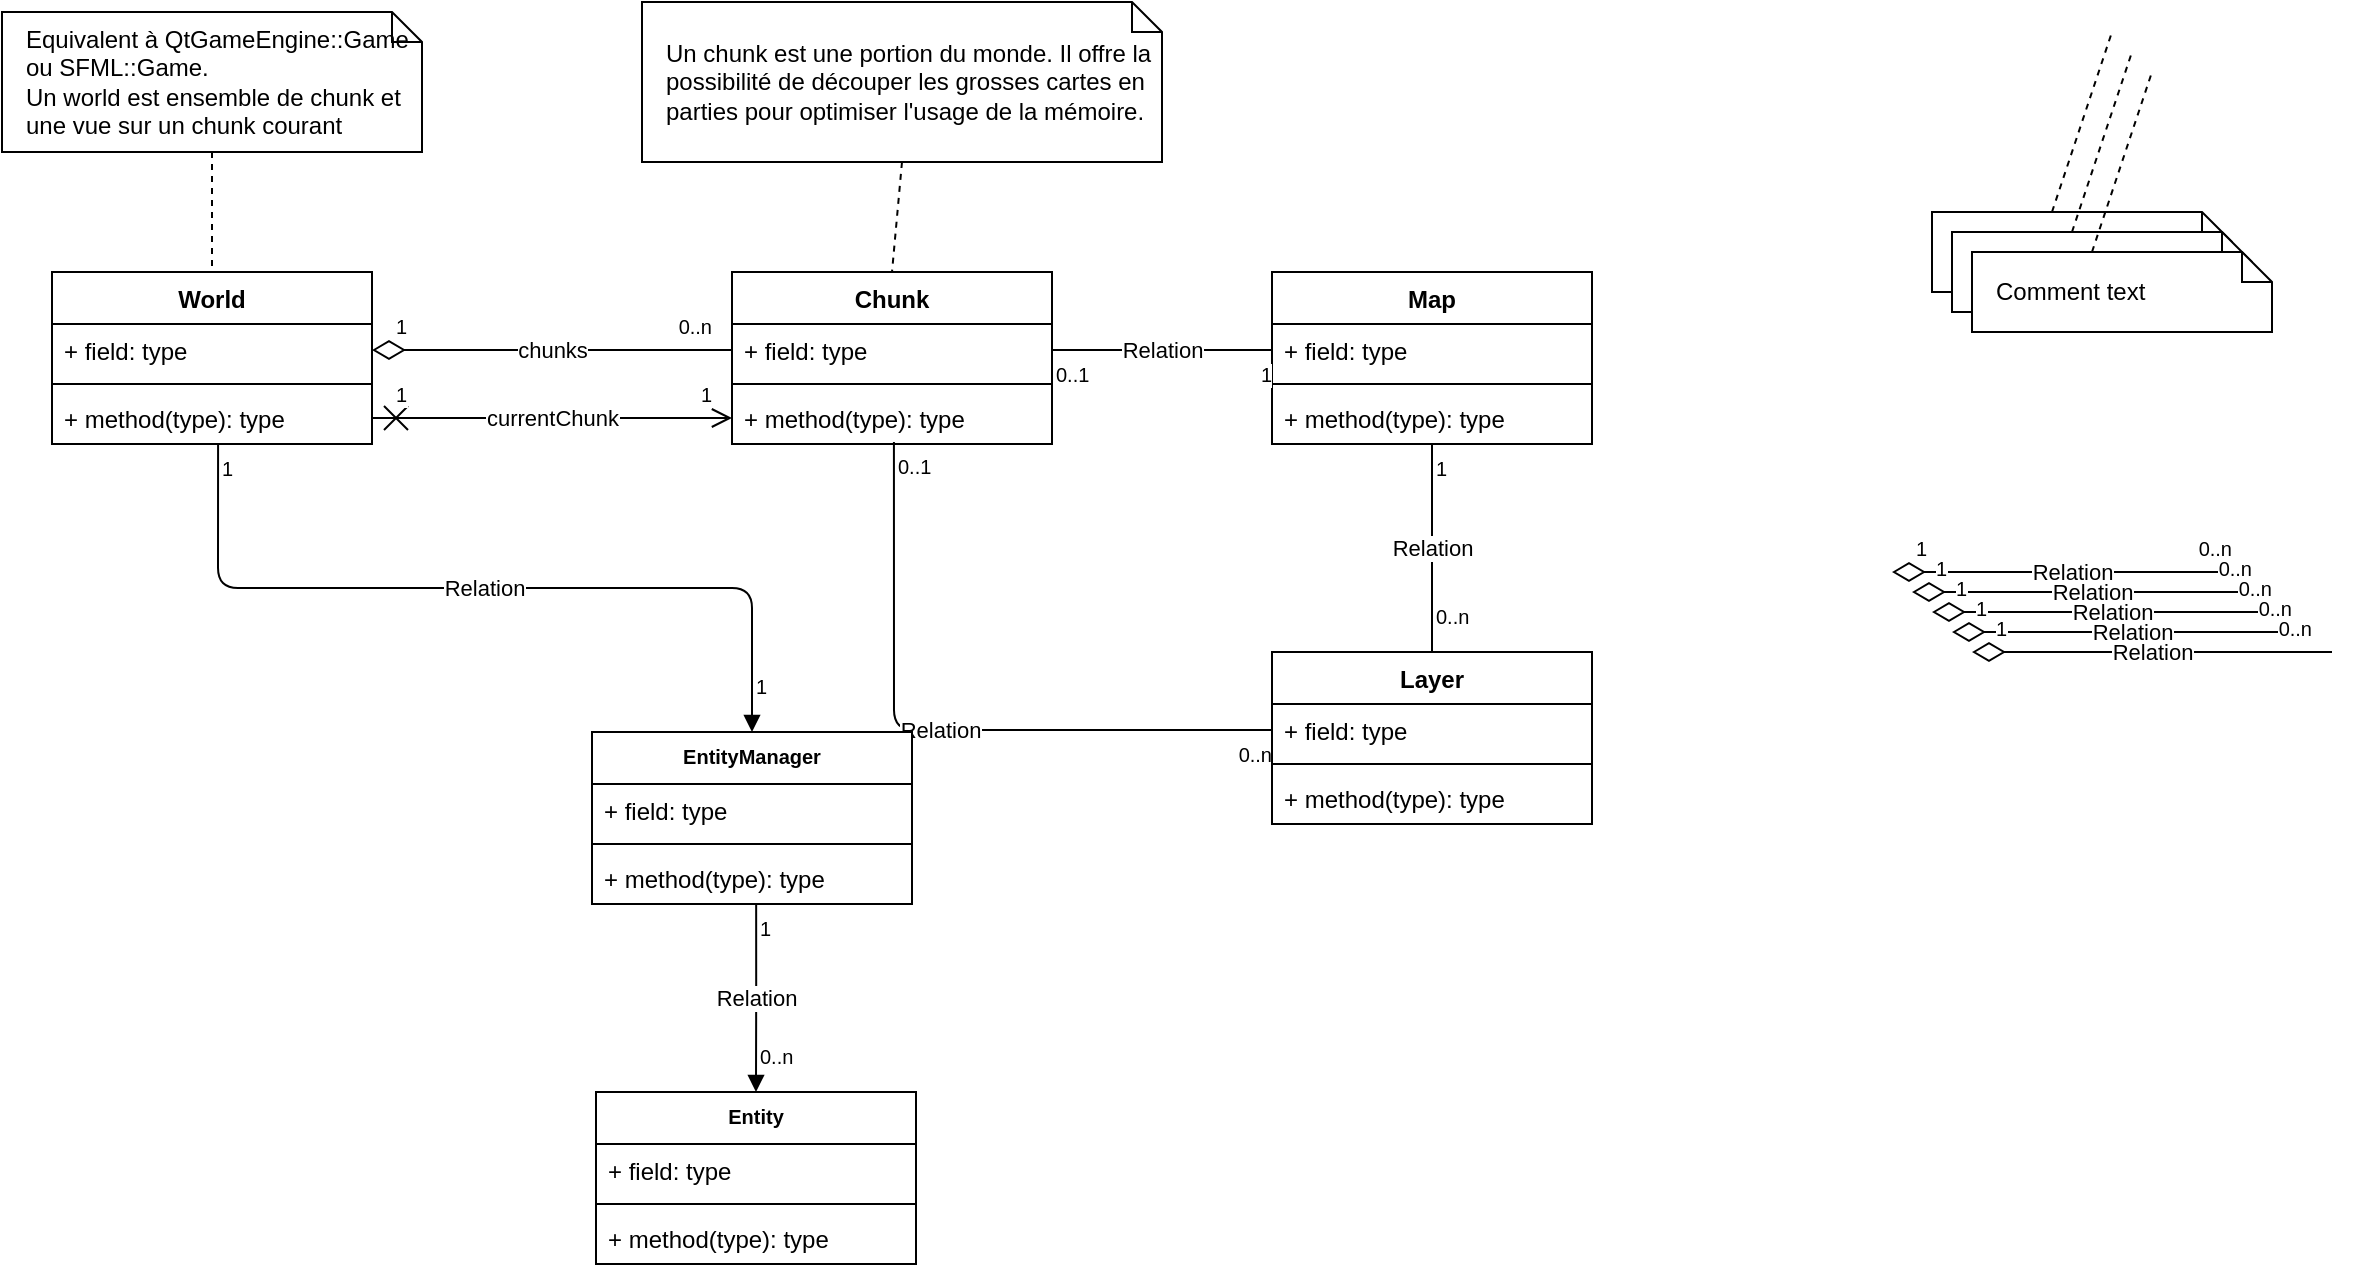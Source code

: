 <mxfile version="13.1.14" type="github">
  <diagram id="xiOiq24JkSzProiSVCCY" name="Page-1">
    <mxGraphModel dx="1185" dy="634" grid="1" gridSize="10" guides="1" tooltips="1" connect="1" arrows="1" fold="1" page="1" pageScale="1" pageWidth="1169" pageHeight="1654" math="0" shadow="0">
      <root>
        <mxCell id="0" />
        <mxCell id="1" parent="0" />
        <mxCell id="bohhxA9WNWS1U3EAJLv6-5" value="Map" style="swimlane;fontStyle=1;align=center;verticalAlign=top;childLayout=stackLayout;horizontal=1;startSize=26;horizontalStack=0;resizeParent=1;resizeParentMax=0;resizeLast=0;collapsible=1;marginBottom=0;" parent="1" vertex="1">
          <mxGeometry x="640" y="140" width="160" height="86" as="geometry" />
        </mxCell>
        <mxCell id="bohhxA9WNWS1U3EAJLv6-6" value="+ field: type" style="text;strokeColor=none;fillColor=none;align=left;verticalAlign=top;spacingLeft=4;spacingRight=4;overflow=hidden;rotatable=0;points=[[0,0.5],[1,0.5]];portConstraint=eastwest;" parent="bohhxA9WNWS1U3EAJLv6-5" vertex="1">
          <mxGeometry y="26" width="160" height="26" as="geometry" />
        </mxCell>
        <mxCell id="bohhxA9WNWS1U3EAJLv6-7" value="" style="line;strokeWidth=1;fillColor=none;align=left;verticalAlign=middle;spacingTop=-1;spacingLeft=3;spacingRight=3;rotatable=0;labelPosition=right;points=[];portConstraint=eastwest;" parent="bohhxA9WNWS1U3EAJLv6-5" vertex="1">
          <mxGeometry y="52" width="160" height="8" as="geometry" />
        </mxCell>
        <mxCell id="bohhxA9WNWS1U3EAJLv6-8" value="+ method(type): type" style="text;strokeColor=none;fillColor=none;align=left;verticalAlign=top;spacingLeft=4;spacingRight=4;overflow=hidden;rotatable=0;points=[[0,0.5],[1,0.5]];portConstraint=eastwest;" parent="bohhxA9WNWS1U3EAJLv6-5" vertex="1">
          <mxGeometry y="60" width="160" height="26" as="geometry" />
        </mxCell>
        <mxCell id="bohhxA9WNWS1U3EAJLv6-22" value="Relation" style="endArrow=none;html=1;endSize=6;startArrow=none;startSize=6;startFill=0;edgeStyle=orthogonalEdgeStyle;endFill=0;exitX=1;exitY=0.5;exitDx=0;exitDy=0;entryX=0;entryY=0.5;entryDx=0;entryDy=0;" parent="1" source="bxOdq--mQ42lOuyjaQym-25" target="bohhxA9WNWS1U3EAJLv6-6" edge="1">
          <mxGeometry relative="1" as="geometry">
            <mxPoint x="400" y="300" as="sourcePoint" />
            <mxPoint x="520" y="300" as="targetPoint" />
          </mxGeometry>
        </mxCell>
        <mxCell id="bohhxA9WNWS1U3EAJLv6-23" value="0..1" style="resizable=0;html=1;align=left;verticalAlign=top;labelBackgroundColor=#ffffff;fontSize=10;" parent="bohhxA9WNWS1U3EAJLv6-22" connectable="0" vertex="1">
          <mxGeometry x="-1" relative="1" as="geometry" />
        </mxCell>
        <mxCell id="bohhxA9WNWS1U3EAJLv6-24" value="1" style="resizable=0;html=1;align=right;verticalAlign=top;labelBackgroundColor=#ffffff;fontSize=10;" parent="bohhxA9WNWS1U3EAJLv6-22" connectable="0" vertex="1">
          <mxGeometry x="1" relative="1" as="geometry" />
        </mxCell>
        <mxCell id="bohhxA9WNWS1U3EAJLv6-25" value="Relation" style="endArrow=block;html=1;endSize=6;startArrow=none;startSize=6;startFill=0;edgeStyle=orthogonalEdgeStyle;endFill=1;entryX=0.5;entryY=0;entryDx=0;entryDy=0;exitX=0.519;exitY=1;exitDx=0;exitDy=0;exitPerimeter=0;" parent="1" edge="1" target="bohhxA9WNWS1U3EAJLv6-45" source="bohhxA9WNWS1U3EAJLv6-4">
          <mxGeometry relative="1" as="geometry">
            <mxPoint x="270" y="250" as="sourcePoint" />
            <mxPoint x="240" y="314.99" as="targetPoint" />
          </mxGeometry>
        </mxCell>
        <mxCell id="bohhxA9WNWS1U3EAJLv6-26" value="1" style="resizable=0;html=1;align=left;verticalAlign=top;labelBackgroundColor=#ffffff;fontSize=10;" parent="bohhxA9WNWS1U3EAJLv6-25" connectable="0" vertex="1">
          <mxGeometry x="-1" relative="1" as="geometry" />
        </mxCell>
        <mxCell id="bohhxA9WNWS1U3EAJLv6-27" value="1" style="resizable=0;html=1;align=left;verticalAlign=top;labelBackgroundColor=#ffffff;fontSize=10;" parent="bohhxA9WNWS1U3EAJLv6-25" connectable="0" vertex="1">
          <mxGeometry x="1" relative="1" as="geometry">
            <mxPoint y="-35" as="offset" />
          </mxGeometry>
        </mxCell>
        <mxCell id="bohhxA9WNWS1U3EAJLv6-31" value="Relation" style="endArrow=block;html=1;endSize=6;startArrow=none;startSize=6;startFill=0;edgeStyle=orthogonalEdgeStyle;endFill=1;exitX=0.513;exitY=1;exitDx=0;exitDy=0;exitPerimeter=0;entryX=0.5;entryY=0;entryDx=0;entryDy=0;" parent="1" source="bohhxA9WNWS1U3EAJLv6-48" target="bohhxA9WNWS1U3EAJLv6-41" edge="1">
          <mxGeometry relative="1" as="geometry">
            <mxPoint x="160" y="450" as="sourcePoint" />
            <mxPoint x="460" y="520" as="targetPoint" />
          </mxGeometry>
        </mxCell>
        <mxCell id="bohhxA9WNWS1U3EAJLv6-32" value="1" style="resizable=0;html=1;align=left;verticalAlign=top;labelBackgroundColor=#ffffff;fontSize=10;" parent="bohhxA9WNWS1U3EAJLv6-31" connectable="0" vertex="1">
          <mxGeometry x="-1" relative="1" as="geometry" />
        </mxCell>
        <mxCell id="bohhxA9WNWS1U3EAJLv6-33" value="0..n" style="resizable=0;html=1;align=left;verticalAlign=top;labelBackgroundColor=#ffffff;fontSize=10;" parent="bohhxA9WNWS1U3EAJLv6-31" connectable="0" vertex="1">
          <mxGeometry x="1" relative="1" as="geometry">
            <mxPoint y="-30.1" as="offset" />
          </mxGeometry>
        </mxCell>
        <mxCell id="bohhxA9WNWS1U3EAJLv6-34" value="Relation" style="endArrow=none;html=1;endSize=6;startArrow=none;startSize=6;startFill=0;edgeStyle=orthogonalEdgeStyle;endFill=0;exitX=0.5;exitY=1;exitDx=0;exitDy=0;exitPerimeter=0;entryX=0.5;entryY=0;entryDx=0;entryDy=0;" parent="1" source="bohhxA9WNWS1U3EAJLv6-8" target="bohhxA9WNWS1U3EAJLv6-9" edge="1">
          <mxGeometry relative="1" as="geometry">
            <mxPoint x="490" y="500" as="sourcePoint" />
            <mxPoint x="880" y="280" as="targetPoint" />
          </mxGeometry>
        </mxCell>
        <mxCell id="bohhxA9WNWS1U3EAJLv6-35" value="1" style="resizable=0;html=1;align=left;verticalAlign=top;labelBackgroundColor=#ffffff;fontSize=10;" parent="bohhxA9WNWS1U3EAJLv6-34" connectable="0" vertex="1">
          <mxGeometry x="-1" relative="1" as="geometry" />
        </mxCell>
        <mxCell id="bohhxA9WNWS1U3EAJLv6-36" value="0..n" style="resizable=0;html=1;align=left;verticalAlign=top;labelBackgroundColor=#ffffff;fontSize=10;" parent="bohhxA9WNWS1U3EAJLv6-34" connectable="0" vertex="1">
          <mxGeometry x="1" relative="1" as="geometry">
            <mxPoint y="-30.17" as="offset" />
          </mxGeometry>
        </mxCell>
        <mxCell id="bohhxA9WNWS1U3EAJLv6-37" value="Relation" style="endArrow=none;html=1;endSize=6;startArrow=none;startSize=6;startFill=0;edgeStyle=orthogonalEdgeStyle;endFill=0;exitX=0.506;exitY=0.962;exitDx=0;exitDy=0;entryX=0;entryY=0.5;entryDx=0;entryDy=0;exitPerimeter=0;" parent="1" source="bxOdq--mQ42lOuyjaQym-27" target="bohhxA9WNWS1U3EAJLv6-10" edge="1">
          <mxGeometry relative="1" as="geometry">
            <mxPoint x="380" y="340" as="sourcePoint" />
            <mxPoint x="500" y="340" as="targetPoint" />
          </mxGeometry>
        </mxCell>
        <mxCell id="bohhxA9WNWS1U3EAJLv6-38" value="0..1" style="resizable=0;html=1;align=left;verticalAlign=top;labelBackgroundColor=#ffffff;fontSize=10;" parent="bohhxA9WNWS1U3EAJLv6-37" connectable="0" vertex="1">
          <mxGeometry x="-1" relative="1" as="geometry" />
        </mxCell>
        <mxCell id="bohhxA9WNWS1U3EAJLv6-39" value="0..n" style="resizable=0;html=1;align=right;verticalAlign=top;labelBackgroundColor=#ffffff;fontSize=10;" parent="bohhxA9WNWS1U3EAJLv6-37" connectable="0" vertex="1">
          <mxGeometry x="1" relative="1" as="geometry" />
        </mxCell>
        <mxCell id="bohhxA9WNWS1U3EAJLv6-9" value="Layer" style="swimlane;fontStyle=1;align=center;verticalAlign=top;childLayout=stackLayout;horizontal=1;startSize=26;horizontalStack=0;resizeParent=1;resizeParentMax=0;resizeLast=0;collapsible=1;marginBottom=0;" parent="1" vertex="1">
          <mxGeometry x="640" y="330" width="160" height="86" as="geometry" />
        </mxCell>
        <mxCell id="bohhxA9WNWS1U3EAJLv6-10" value="+ field: type" style="text;strokeColor=none;fillColor=none;align=left;verticalAlign=top;spacingLeft=4;spacingRight=4;overflow=hidden;rotatable=0;points=[[0,0.5],[1,0.5]];portConstraint=eastwest;" parent="bohhxA9WNWS1U3EAJLv6-9" vertex="1">
          <mxGeometry y="26" width="160" height="26" as="geometry" />
        </mxCell>
        <mxCell id="bohhxA9WNWS1U3EAJLv6-11" value="" style="line;strokeWidth=1;fillColor=none;align=left;verticalAlign=middle;spacingTop=-1;spacingLeft=3;spacingRight=3;rotatable=0;labelPosition=right;points=[];portConstraint=eastwest;" parent="bohhxA9WNWS1U3EAJLv6-9" vertex="1">
          <mxGeometry y="52" width="160" height="8" as="geometry" />
        </mxCell>
        <mxCell id="bohhxA9WNWS1U3EAJLv6-12" value="+ method(type): type" style="text;strokeColor=none;fillColor=none;align=left;verticalAlign=top;spacingLeft=4;spacingRight=4;overflow=hidden;rotatable=0;points=[[0,0.5],[1,0.5]];portConstraint=eastwest;" parent="bohhxA9WNWS1U3EAJLv6-9" vertex="1">
          <mxGeometry y="60" width="160" height="26" as="geometry" />
        </mxCell>
        <mxCell id="bohhxA9WNWS1U3EAJLv6-45" value="EntityManager" style="swimlane;fontStyle=1;align=center;verticalAlign=top;childLayout=stackLayout;horizontal=1;startSize=26;horizontalStack=0;resizeParent=1;resizeParentMax=0;resizeLast=0;collapsible=1;marginBottom=0;fontSize=10;" parent="1" vertex="1">
          <mxGeometry x="300" y="370" width="160" height="86" as="geometry" />
        </mxCell>
        <mxCell id="bohhxA9WNWS1U3EAJLv6-46" value="+ field: type" style="text;strokeColor=none;fillColor=none;align=left;verticalAlign=top;spacingLeft=4;spacingRight=4;overflow=hidden;rotatable=0;points=[[0,0.5],[1,0.5]];portConstraint=eastwest;" parent="bohhxA9WNWS1U3EAJLv6-45" vertex="1">
          <mxGeometry y="26" width="160" height="26" as="geometry" />
        </mxCell>
        <mxCell id="bohhxA9WNWS1U3EAJLv6-47" value="" style="line;strokeWidth=1;fillColor=none;align=left;verticalAlign=middle;spacingTop=-1;spacingLeft=3;spacingRight=3;rotatable=0;labelPosition=right;points=[];portConstraint=eastwest;" parent="bohhxA9WNWS1U3EAJLv6-45" vertex="1">
          <mxGeometry y="52" width="160" height="8" as="geometry" />
        </mxCell>
        <mxCell id="bohhxA9WNWS1U3EAJLv6-48" value="+ method(type): type" style="text;strokeColor=none;fillColor=none;align=left;verticalAlign=top;spacingLeft=4;spacingRight=4;overflow=hidden;rotatable=0;points=[[0,0.5],[1,0.5]];portConstraint=eastwest;" parent="bohhxA9WNWS1U3EAJLv6-45" vertex="1">
          <mxGeometry y="60" width="160" height="26" as="geometry" />
        </mxCell>
        <mxCell id="bohhxA9WNWS1U3EAJLv6-41" value="Entity" style="swimlane;fontStyle=1;align=center;verticalAlign=top;childLayout=stackLayout;horizontal=1;startSize=26;horizontalStack=0;resizeParent=1;resizeParentMax=0;resizeLast=0;collapsible=1;marginBottom=0;fontSize=10;" parent="1" vertex="1">
          <mxGeometry x="302" y="550" width="160" height="86" as="geometry" />
        </mxCell>
        <mxCell id="bohhxA9WNWS1U3EAJLv6-42" value="+ field: type" style="text;strokeColor=none;fillColor=none;align=left;verticalAlign=top;spacingLeft=4;spacingRight=4;overflow=hidden;rotatable=0;points=[[0,0.5],[1,0.5]];portConstraint=eastwest;" parent="bohhxA9WNWS1U3EAJLv6-41" vertex="1">
          <mxGeometry y="26" width="160" height="26" as="geometry" />
        </mxCell>
        <mxCell id="bohhxA9WNWS1U3EAJLv6-43" value="" style="line;strokeWidth=1;fillColor=none;align=left;verticalAlign=middle;spacingTop=-1;spacingLeft=3;spacingRight=3;rotatable=0;labelPosition=right;points=[];portConstraint=eastwest;" parent="bohhxA9WNWS1U3EAJLv6-41" vertex="1">
          <mxGeometry y="52" width="160" height="8" as="geometry" />
        </mxCell>
        <mxCell id="bohhxA9WNWS1U3EAJLv6-44" value="+ method(type): type" style="text;strokeColor=none;fillColor=none;align=left;verticalAlign=top;spacingLeft=4;spacingRight=4;overflow=hidden;rotatable=0;points=[[0,0.5],[1,0.5]];portConstraint=eastwest;" parent="bohhxA9WNWS1U3EAJLv6-41" vertex="1">
          <mxGeometry y="60" width="160" height="26" as="geometry" />
        </mxCell>
        <mxCell id="bxOdq--mQ42lOuyjaQym-1" value="Equivalent à QtGameEngine::Game ou SFML::Game.&lt;br&gt;Un world est ensemble de chunk et une vue sur un chunk courant" style="shape=note;size=15;align=left;spacingLeft=10;html=1;whiteSpace=wrap;" vertex="1" parent="1">
          <mxGeometry x="5" y="10" width="210" height="70" as="geometry" />
        </mxCell>
        <mxCell id="bxOdq--mQ42lOuyjaQym-2" value="" style="edgeStyle=none;endArrow=none;exitX=0.5;exitY=1;dashed=1;html=1;exitDx=0;exitDy=0;exitPerimeter=0;entryX=0.5;entryY=0;entryDx=0;entryDy=0;" edge="1" source="bxOdq--mQ42lOuyjaQym-1" parent="1" target="bohhxA9WNWS1U3EAJLv6-1">
          <mxGeometry x="1" relative="1" as="geometry">
            <mxPoint x="700" y="520" as="targetPoint" />
          </mxGeometry>
        </mxCell>
        <mxCell id="bxOdq--mQ42lOuyjaQym-4" value="Comment text" style="shape=note;size=15;align=left;spacingLeft=10;html=1;whiteSpace=wrap;" vertex="1" parent="1">
          <mxGeometry x="970" y="110" width="150" height="40" as="geometry" />
        </mxCell>
        <mxCell id="bxOdq--mQ42lOuyjaQym-5" value="" style="edgeStyle=none;endArrow=none;exitX=0.4;exitY=0;dashed=1;html=1;" edge="1" parent="1" source="bxOdq--mQ42lOuyjaQym-4">
          <mxGeometry x="1" relative="1" as="geometry">
            <mxPoint x="1060" y="20" as="targetPoint" />
          </mxGeometry>
        </mxCell>
        <mxCell id="bxOdq--mQ42lOuyjaQym-6" value="Comment text" style="shape=note;size=15;align=left;spacingLeft=10;html=1;whiteSpace=wrap;" vertex="1" parent="1">
          <mxGeometry x="980" y="120" width="150" height="40" as="geometry" />
        </mxCell>
        <mxCell id="bxOdq--mQ42lOuyjaQym-7" value="" style="edgeStyle=none;endArrow=none;exitX=0.4;exitY=0;dashed=1;html=1;" edge="1" parent="1" source="bxOdq--mQ42lOuyjaQym-6">
          <mxGeometry x="1" relative="1" as="geometry">
            <mxPoint x="1070" y="30" as="targetPoint" />
          </mxGeometry>
        </mxCell>
        <mxCell id="bxOdq--mQ42lOuyjaQym-8" value="Comment text" style="shape=note;size=15;align=left;spacingLeft=10;html=1;whiteSpace=wrap;" vertex="1" parent="1">
          <mxGeometry x="990" y="130" width="150" height="40" as="geometry" />
        </mxCell>
        <mxCell id="bxOdq--mQ42lOuyjaQym-9" value="" style="edgeStyle=none;endArrow=none;exitX=0.4;exitY=0;dashed=1;html=1;" edge="1" parent="1" source="bxOdq--mQ42lOuyjaQym-8">
          <mxGeometry x="1" relative="1" as="geometry">
            <mxPoint x="1080" y="40" as="targetPoint" />
          </mxGeometry>
        </mxCell>
        <mxCell id="bxOdq--mQ42lOuyjaQym-10" value="Un chunk est une portion du monde. Il offre la possibilité de découper les grosses cartes en parties pour optimiser l&#39;usage de la mémoire." style="shape=note;size=15;align=left;spacingLeft=10;html=1;whiteSpace=wrap;" vertex="1" parent="1">
          <mxGeometry x="325" y="5" width="260" height="80" as="geometry" />
        </mxCell>
        <mxCell id="bxOdq--mQ42lOuyjaQym-11" value="" style="edgeStyle=none;endArrow=none;exitX=0.5;exitY=1;dashed=1;html=1;exitDx=0;exitDy=0;exitPerimeter=0;entryX=0.5;entryY=0;entryDx=0;entryDy=0;" edge="1" parent="1" source="bxOdq--mQ42lOuyjaQym-10" target="bxOdq--mQ42lOuyjaQym-24">
          <mxGeometry x="1" relative="1" as="geometry">
            <mxPoint x="560" y="-40" as="targetPoint" />
          </mxGeometry>
        </mxCell>
        <mxCell id="bxOdq--mQ42lOuyjaQym-21" value="chunks" style="endArrow=none;html=1;endSize=0;startArrow=diamondThin;startSize=14;startFill=0;edgeStyle=orthogonalEdgeStyle;endFill=0;exitX=1;exitY=0.5;exitDx=0;exitDy=0;align=center;targetPerimeterSpacing=0;entryX=0;entryY=0.5;entryDx=0;entryDy=0;sourcePerimeterSpacing=0;" edge="1" parent="1" source="bohhxA9WNWS1U3EAJLv6-2" target="bxOdq--mQ42lOuyjaQym-25">
          <mxGeometry relative="1" as="geometry">
            <mxPoint x="1010" y="306" as="sourcePoint" />
            <mxPoint x="300" y="60" as="targetPoint" />
          </mxGeometry>
        </mxCell>
        <mxCell id="bxOdq--mQ42lOuyjaQym-22" value="1" style="resizable=0;align=left;verticalAlign=bottom;labelBackgroundColor=#ffffff;fontSize=10;spacing=0;spacingLeft=12;spacingBottom=6;spacingRight=12;html=1;" connectable="0" vertex="1" parent="bxOdq--mQ42lOuyjaQym-21">
          <mxGeometry x="-1" relative="1" as="geometry" />
        </mxCell>
        <mxCell id="bxOdq--mQ42lOuyjaQym-23" value="0..n" style="resizable=0;html=1;align=right;verticalAlign=bottom;labelBackgroundColor=#ffffff;fontSize=10;spacing=0;spacingLeft=12;spacingRight=12;spacingTop=0;spacingBottom=6;" connectable="0" vertex="1" parent="bxOdq--mQ42lOuyjaQym-21">
          <mxGeometry x="1" relative="1" as="geometry" />
        </mxCell>
        <mxCell id="bohhxA9WNWS1U3EAJLv6-1" value="World" style="swimlane;fontStyle=1;align=center;verticalAlign=top;childLayout=stackLayout;horizontal=1;startSize=26;horizontalStack=0;resizeParent=1;resizeParentMax=0;resizeLast=0;collapsible=1;marginBottom=0;" parent="1" vertex="1">
          <mxGeometry x="30" y="140" width="160" height="86" as="geometry" />
        </mxCell>
        <mxCell id="bohhxA9WNWS1U3EAJLv6-2" value="+ field: type" style="text;strokeColor=none;fillColor=none;align=left;verticalAlign=top;spacingLeft=4;spacingRight=4;overflow=hidden;rotatable=0;points=[[0,0.5],[1,0.5]];portConstraint=eastwest;" parent="bohhxA9WNWS1U3EAJLv6-1" vertex="1">
          <mxGeometry y="26" width="160" height="26" as="geometry" />
        </mxCell>
        <mxCell id="bohhxA9WNWS1U3EAJLv6-3" value="" style="line;strokeWidth=1;fillColor=none;align=left;verticalAlign=middle;spacingTop=-1;spacingLeft=3;spacingRight=3;rotatable=0;labelPosition=right;points=[];portConstraint=eastwest;" parent="bohhxA9WNWS1U3EAJLv6-1" vertex="1">
          <mxGeometry y="52" width="160" height="8" as="geometry" />
        </mxCell>
        <mxCell id="bohhxA9WNWS1U3EAJLv6-4" value="+ method(type): type" style="text;strokeColor=none;fillColor=none;align=left;verticalAlign=top;spacingLeft=4;spacingRight=4;overflow=hidden;rotatable=0;points=[[0,0.5],[1,0.5]];portConstraint=eastwest;" parent="bohhxA9WNWS1U3EAJLv6-1" vertex="1">
          <mxGeometry y="60" width="160" height="26" as="geometry" />
        </mxCell>
        <mxCell id="bxOdq--mQ42lOuyjaQym-24" value="Chunk" style="swimlane;fontStyle=1;align=center;verticalAlign=top;childLayout=stackLayout;horizontal=1;startSize=26;horizontalStack=0;resizeParent=1;resizeParentMax=0;resizeLast=0;collapsible=1;marginBottom=0;" vertex="1" parent="1">
          <mxGeometry x="370" y="140" width="160" height="86" as="geometry" />
        </mxCell>
        <mxCell id="bxOdq--mQ42lOuyjaQym-25" value="+ field: type" style="text;strokeColor=none;fillColor=none;align=left;verticalAlign=top;spacingLeft=4;spacingRight=4;overflow=hidden;rotatable=0;points=[[0,0.5],[1,0.5]];portConstraint=eastwest;" vertex="1" parent="bxOdq--mQ42lOuyjaQym-24">
          <mxGeometry y="26" width="160" height="26" as="geometry" />
        </mxCell>
        <mxCell id="bxOdq--mQ42lOuyjaQym-26" value="" style="line;strokeWidth=1;fillColor=none;align=left;verticalAlign=middle;spacingTop=-1;spacingLeft=3;spacingRight=3;rotatable=0;labelPosition=right;points=[];portConstraint=eastwest;" vertex="1" parent="bxOdq--mQ42lOuyjaQym-24">
          <mxGeometry y="52" width="160" height="8" as="geometry" />
        </mxCell>
        <mxCell id="bxOdq--mQ42lOuyjaQym-27" value="+ method(type): type" style="text;strokeColor=none;fillColor=none;align=left;verticalAlign=top;spacingLeft=4;spacingRight=4;overflow=hidden;rotatable=0;points=[[0,0.5],[1,0.5]];portConstraint=eastwest;" vertex="1" parent="bxOdq--mQ42lOuyjaQym-24">
          <mxGeometry y="60" width="160" height="26" as="geometry" />
        </mxCell>
        <mxCell id="bxOdq--mQ42lOuyjaQym-38" value="Relation" style="endArrow=none;html=1;endSize=12;startArrow=diamondThin;startSize=14;startFill=0;edgeStyle=orthogonalEdgeStyle;endFill=0;exitX=1;exitY=0.5;exitDx=0;exitDy=0;align=center;targetPerimeterSpacing=12;entryX=0;entryY=0.5;entryDx=0;entryDy=0;sourcePerimeterSpacing=14;" edge="1" parent="1">
          <mxGeometry relative="1" as="geometry">
            <mxPoint x="950" y="290" as="sourcePoint" />
            <mxPoint x="1130" y="290" as="targetPoint" />
          </mxGeometry>
        </mxCell>
        <mxCell id="bxOdq--mQ42lOuyjaQym-39" value="1" style="resizable=0;align=left;verticalAlign=bottom;labelBackgroundColor=#ffffff;fontSize=10;spacing=0;spacingLeft=12;spacingBottom=6;spacingRight=12;html=1;" connectable="0" vertex="1" parent="bxOdq--mQ42lOuyjaQym-38">
          <mxGeometry x="-1" relative="1" as="geometry" />
        </mxCell>
        <mxCell id="bxOdq--mQ42lOuyjaQym-40" value="0..n" style="resizable=0;html=1;align=right;verticalAlign=bottom;labelBackgroundColor=#ffffff;fontSize=10;spacing=0;spacingLeft=12;spacingRight=12;spacingTop=0;spacingBottom=6;" connectable="0" vertex="1" parent="bxOdq--mQ42lOuyjaQym-38">
          <mxGeometry x="1" relative="1" as="geometry" />
        </mxCell>
        <mxCell id="bxOdq--mQ42lOuyjaQym-41" value="Relation" style="endArrow=none;html=1;endSize=12;startArrow=diamondThin;startSize=14;startFill=0;edgeStyle=orthogonalEdgeStyle;endFill=0;exitX=1;exitY=0.5;exitDx=0;exitDy=0;align=center;targetPerimeterSpacing=12;entryX=0;entryY=0.5;entryDx=0;entryDy=0;sourcePerimeterSpacing=14;" edge="1" parent="1">
          <mxGeometry relative="1" as="geometry">
            <mxPoint x="960" y="300" as="sourcePoint" />
            <mxPoint x="1140" y="300" as="targetPoint" />
          </mxGeometry>
        </mxCell>
        <mxCell id="bxOdq--mQ42lOuyjaQym-42" value="1" style="resizable=0;align=left;verticalAlign=bottom;labelBackgroundColor=#ffffff;fontSize=10;spacing=0;spacingLeft=12;spacingBottom=6;spacingRight=12;html=1;" connectable="0" vertex="1" parent="bxOdq--mQ42lOuyjaQym-41">
          <mxGeometry x="-1" relative="1" as="geometry" />
        </mxCell>
        <mxCell id="bxOdq--mQ42lOuyjaQym-43" value="0..n" style="resizable=0;html=1;align=right;verticalAlign=bottom;labelBackgroundColor=#ffffff;fontSize=10;spacing=0;spacingLeft=12;spacingRight=12;spacingTop=0;spacingBottom=6;" connectable="0" vertex="1" parent="bxOdq--mQ42lOuyjaQym-41">
          <mxGeometry x="1" relative="1" as="geometry" />
        </mxCell>
        <mxCell id="bxOdq--mQ42lOuyjaQym-44" value="Relation" style="endArrow=none;html=1;endSize=12;startArrow=diamondThin;startSize=14;startFill=0;edgeStyle=orthogonalEdgeStyle;endFill=0;exitX=1;exitY=0.5;exitDx=0;exitDy=0;align=center;targetPerimeterSpacing=12;entryX=0;entryY=0.5;entryDx=0;entryDy=0;sourcePerimeterSpacing=14;" edge="1" parent="1">
          <mxGeometry relative="1" as="geometry">
            <mxPoint x="970" y="310" as="sourcePoint" />
            <mxPoint x="1150" y="310" as="targetPoint" />
          </mxGeometry>
        </mxCell>
        <mxCell id="bxOdq--mQ42lOuyjaQym-45" value="1" style="resizable=0;align=left;verticalAlign=bottom;labelBackgroundColor=#ffffff;fontSize=10;spacing=0;spacingLeft=12;spacingBottom=6;spacingRight=12;html=1;" connectable="0" vertex="1" parent="bxOdq--mQ42lOuyjaQym-44">
          <mxGeometry x="-1" relative="1" as="geometry" />
        </mxCell>
        <mxCell id="bxOdq--mQ42lOuyjaQym-46" value="0..n" style="resizable=0;html=1;align=right;verticalAlign=bottom;labelBackgroundColor=#ffffff;fontSize=10;spacing=0;spacingLeft=12;spacingRight=12;spacingTop=0;spacingBottom=6;" connectable="0" vertex="1" parent="bxOdq--mQ42lOuyjaQym-44">
          <mxGeometry x="1" relative="1" as="geometry" />
        </mxCell>
        <mxCell id="bxOdq--mQ42lOuyjaQym-47" value="Relation" style="endArrow=none;html=1;endSize=12;startArrow=diamondThin;startSize=14;startFill=0;edgeStyle=orthogonalEdgeStyle;endFill=0;exitX=1;exitY=0.5;exitDx=0;exitDy=0;align=center;targetPerimeterSpacing=12;entryX=0;entryY=0.5;entryDx=0;entryDy=0;sourcePerimeterSpacing=14;" edge="1" parent="1">
          <mxGeometry relative="1" as="geometry">
            <mxPoint x="980" y="320" as="sourcePoint" />
            <mxPoint x="1160" y="320" as="targetPoint" />
          </mxGeometry>
        </mxCell>
        <mxCell id="bxOdq--mQ42lOuyjaQym-48" value="1" style="resizable=0;align=left;verticalAlign=bottom;labelBackgroundColor=#ffffff;fontSize=10;spacing=0;spacingLeft=12;spacingBottom=6;spacingRight=12;html=1;" connectable="0" vertex="1" parent="bxOdq--mQ42lOuyjaQym-47">
          <mxGeometry x="-1" relative="1" as="geometry" />
        </mxCell>
        <mxCell id="bxOdq--mQ42lOuyjaQym-49" value="0..n" style="resizable=0;html=1;align=right;verticalAlign=bottom;labelBackgroundColor=#ffffff;fontSize=10;spacing=0;spacingLeft=12;spacingRight=12;spacingTop=0;spacingBottom=6;" connectable="0" vertex="1" parent="bxOdq--mQ42lOuyjaQym-47">
          <mxGeometry x="1" relative="1" as="geometry" />
        </mxCell>
        <mxCell id="bxOdq--mQ42lOuyjaQym-50" value="Relation" style="endArrow=none;html=1;endSize=12;startArrow=diamondThin;startSize=14;startFill=0;edgeStyle=orthogonalEdgeStyle;endFill=0;exitX=1;exitY=0.5;exitDx=0;exitDy=0;align=center;targetPerimeterSpacing=12;entryX=0;entryY=0.5;entryDx=0;entryDy=0;sourcePerimeterSpacing=14;" edge="1" parent="1">
          <mxGeometry relative="1" as="geometry">
            <mxPoint x="990" y="330" as="sourcePoint" />
            <mxPoint x="1170" y="330" as="targetPoint" />
          </mxGeometry>
        </mxCell>
        <mxCell id="bxOdq--mQ42lOuyjaQym-51" value="1" style="resizable=0;align=left;verticalAlign=bottom;labelBackgroundColor=#ffffff;fontSize=10;spacing=0;spacingLeft=12;spacingBottom=6;spacingRight=12;html=1;" connectable="0" vertex="1" parent="bxOdq--mQ42lOuyjaQym-50">
          <mxGeometry x="-1" relative="1" as="geometry" />
        </mxCell>
        <mxCell id="bxOdq--mQ42lOuyjaQym-52" value="0..n" style="resizable=0;html=1;align=right;verticalAlign=bottom;labelBackgroundColor=#ffffff;fontSize=10;spacing=0;spacingLeft=12;spacingRight=12;spacingTop=0;spacingBottom=6;" connectable="0" vertex="1" parent="bxOdq--mQ42lOuyjaQym-50">
          <mxGeometry x="1" relative="1" as="geometry" />
        </mxCell>
        <mxCell id="bxOdq--mQ42lOuyjaQym-53" value="currentChunk" style="endArrow=open;html=1;endSize=8;startArrow=cross;startSize=10;startFill=0;edgeStyle=orthogonalEdgeStyle;endFill=0;exitX=1;exitY=0.5;exitDx=0;exitDy=0;align=center;targetPerimeterSpacing=0;entryX=0;entryY=0.5;entryDx=0;entryDy=0;sourcePerimeterSpacing=0;" edge="1" parent="1" source="bohhxA9WNWS1U3EAJLv6-4" target="bxOdq--mQ42lOuyjaQym-27">
          <mxGeometry relative="1" as="geometry">
            <mxPoint x="200" y="270" as="sourcePoint" />
            <mxPoint x="380" y="270" as="targetPoint" />
          </mxGeometry>
        </mxCell>
        <mxCell id="bxOdq--mQ42lOuyjaQym-54" value="1" style="resizable=0;align=left;verticalAlign=bottom;labelBackgroundColor=#ffffff;fontSize=10;spacing=0;spacingLeft=12;spacingBottom=6;spacingRight=12;html=1;" connectable="0" vertex="1" parent="bxOdq--mQ42lOuyjaQym-53">
          <mxGeometry x="-1" relative="1" as="geometry" />
        </mxCell>
        <mxCell id="bxOdq--mQ42lOuyjaQym-55" value="1" style="resizable=0;html=1;align=right;verticalAlign=bottom;labelBackgroundColor=#ffffff;fontSize=10;spacing=0;spacingLeft=12;spacingRight=12;spacingTop=0;spacingBottom=6;" connectable="0" vertex="1" parent="bxOdq--mQ42lOuyjaQym-53">
          <mxGeometry x="1" relative="1" as="geometry" />
        </mxCell>
      </root>
    </mxGraphModel>
  </diagram>
</mxfile>
